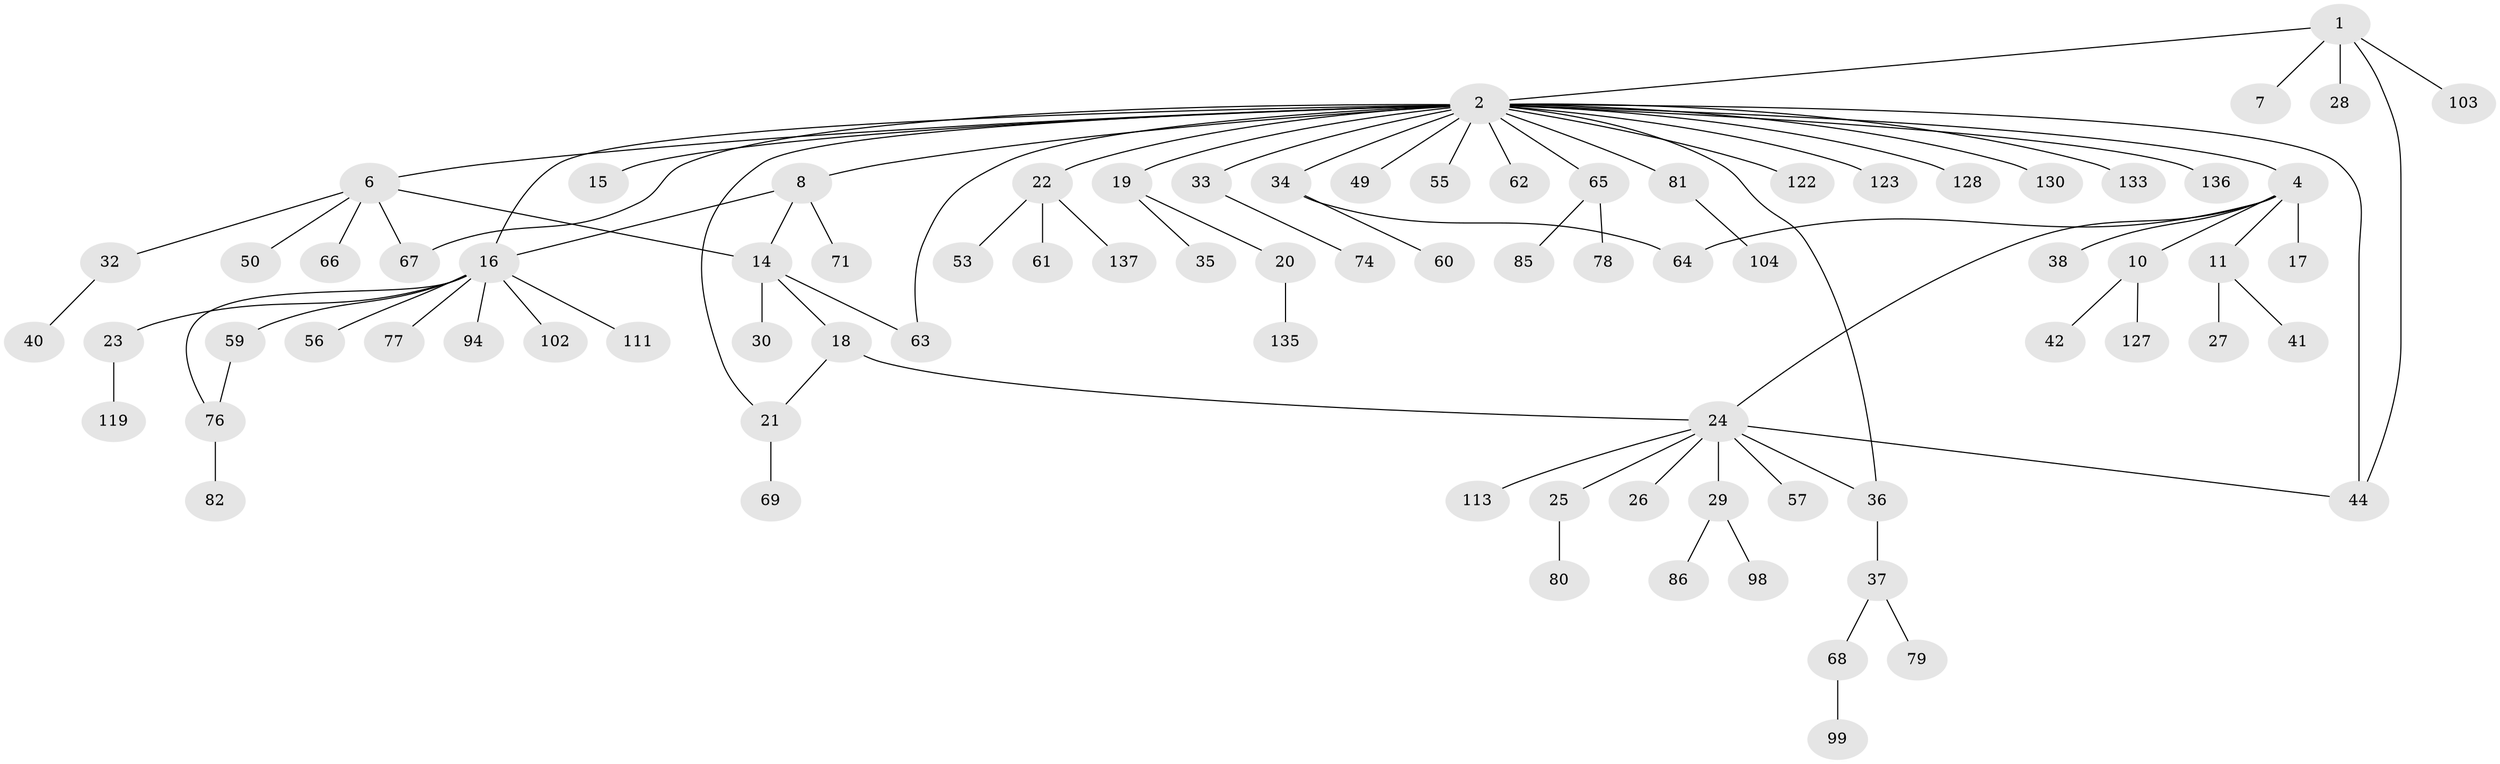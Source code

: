 // original degree distribution, {5: 0.021739130434782608, 24: 0.007246376811594203, 7: 0.021739130434782608, 4: 0.036231884057971016, 9: 0.014492753623188406, 2: 0.15217391304347827, 3: 0.11594202898550725, 1: 0.6086956521739131, 10: 0.007246376811594203, 6: 0.007246376811594203, 8: 0.007246376811594203}
// Generated by graph-tools (version 1.1) at 2025/18/03/04/25 18:18:27]
// undirected, 82 vertices, 92 edges
graph export_dot {
graph [start="1"]
  node [color=gray90,style=filled];
  1;
  2 [super="+3+45+75+13+31+9+72"];
  4 [super="+5"];
  6 [super="+54+12+105+126+138"];
  7 [super="+73"];
  8 [super="+58+43"];
  10 [super="+47"];
  11;
  14;
  15;
  16;
  17;
  18;
  19;
  20;
  21 [super="+84"];
  22;
  23;
  24;
  25;
  26;
  27;
  28;
  29;
  30;
  32;
  33;
  34;
  35;
  36 [super="+92+124+46"];
  37;
  38 [super="+117"];
  40;
  41;
  42 [super="+100+51"];
  44 [super="+88+93+114+107"];
  49;
  50 [super="+70"];
  53;
  55;
  56;
  57;
  59;
  60;
  61 [super="+110+91"];
  62;
  63 [super="+121+131"];
  64;
  65;
  66;
  67;
  68;
  69;
  71;
  74;
  76;
  77;
  78 [super="+83"];
  79;
  80;
  81;
  82;
  85;
  86;
  94;
  98;
  99 [super="+132"];
  102;
  103;
  104;
  111;
  113;
  119;
  122;
  123;
  127;
  128;
  130;
  133;
  135;
  136;
  137;
  1 -- 2;
  1 -- 7;
  1 -- 28;
  1 -- 44;
  1 -- 103;
  2 -- 4;
  2 -- 6;
  2 -- 8;
  2 -- 15;
  2 -- 21;
  2 -- 33;
  2 -- 44;
  2 -- 49;
  2 -- 55;
  2 -- 62;
  2 -- 65;
  2 -- 81;
  2 -- 122;
  2 -- 123;
  2 -- 136;
  2 -- 63;
  2 -- 128;
  2 -- 34;
  2 -- 67;
  2 -- 130;
  2 -- 133;
  2 -- 19;
  2 -- 36;
  2 -- 16;
  2 -- 22;
  4 -- 11;
  4 -- 17;
  4 -- 64;
  4 -- 38;
  4 -- 24;
  4 -- 10;
  6 -- 14;
  6 -- 32;
  6 -- 50;
  6 -- 66;
  6 -- 67;
  8 -- 16;
  8 -- 14;
  8 -- 71;
  10 -- 42;
  10 -- 127;
  11 -- 27;
  11 -- 41;
  14 -- 18;
  14 -- 30;
  14 -- 63;
  16 -- 23;
  16 -- 56;
  16 -- 59;
  16 -- 76;
  16 -- 77;
  16 -- 94;
  16 -- 102;
  16 -- 111;
  18 -- 24;
  18 -- 21;
  19 -- 20;
  19 -- 35;
  20 -- 135;
  21 -- 69;
  22 -- 53;
  22 -- 61;
  22 -- 137;
  23 -- 119;
  24 -- 25;
  24 -- 26;
  24 -- 29;
  24 -- 36;
  24 -- 44;
  24 -- 57;
  24 -- 113;
  25 -- 80;
  29 -- 86;
  29 -- 98;
  32 -- 40;
  33 -- 74;
  34 -- 60;
  34 -- 64;
  36 -- 37;
  37 -- 68;
  37 -- 79;
  59 -- 76;
  65 -- 78;
  65 -- 85;
  68 -- 99;
  76 -- 82;
  81 -- 104;
}

